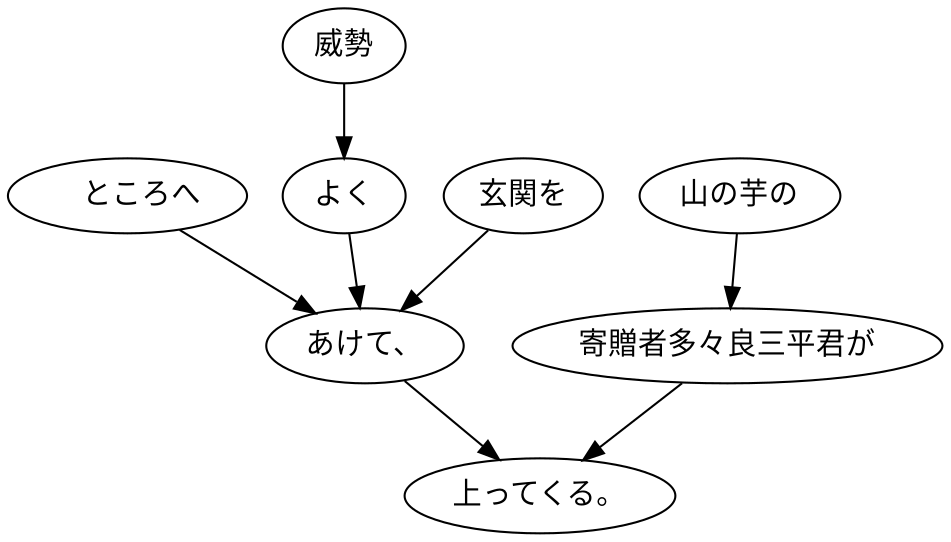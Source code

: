 digraph graph2962 {
	node0 [label="　ところへ"];
	node1 [label="威勢"];
	node2 [label="よく"];
	node3 [label="玄関を"];
	node4 [label="あけて、"];
	node5 [label="山の芋の"];
	node6 [label="寄贈者多々良三平君が"];
	node7 [label="上ってくる。"];
	node0 -> node4;
	node1 -> node2;
	node2 -> node4;
	node3 -> node4;
	node4 -> node7;
	node5 -> node6;
	node6 -> node7;
}
